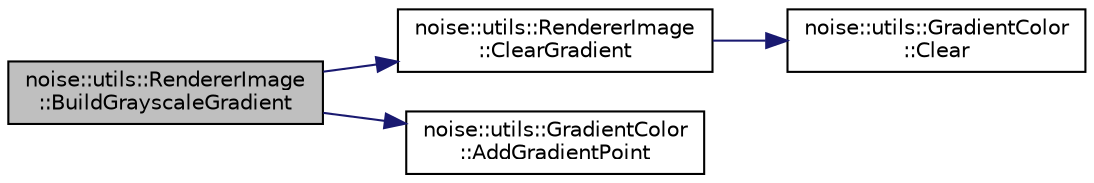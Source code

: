 digraph "noise::utils::RendererImage::BuildGrayscaleGradient"
{
  edge [fontname="Helvetica",fontsize="10",labelfontname="Helvetica",labelfontsize="10"];
  node [fontname="Helvetica",fontsize="10",shape=record];
  rankdir="LR";
  Node1 [label="noise::utils::RendererImage\l::BuildGrayscaleGradient",height=0.2,width=0.4,color="black", fillcolor="grey75", style="filled" fontcolor="black"];
  Node1 -> Node2 [color="midnightblue",fontsize="10",style="solid",fontname="Helvetica"];
  Node2 [label="noise::utils::RendererImage\l::ClearGradient",height=0.2,width=0.4,color="black", fillcolor="white", style="filled",URL="$classnoise_1_1utils_1_1_renderer_image.html#afe260224d641c078b83d1a403478b809"];
  Node2 -> Node3 [color="midnightblue",fontsize="10",style="solid",fontname="Helvetica"];
  Node3 [label="noise::utils::GradientColor\l::Clear",height=0.2,width=0.4,color="black", fillcolor="white", style="filled",URL="$classnoise_1_1utils_1_1_gradient_color.html#ae70b2720fc9a51c051d20f9d2575bc94"];
  Node1 -> Node4 [color="midnightblue",fontsize="10",style="solid",fontname="Helvetica"];
  Node4 [label="noise::utils::GradientColor\l::AddGradientPoint",height=0.2,width=0.4,color="black", fillcolor="white", style="filled",URL="$classnoise_1_1utils_1_1_gradient_color.html#ac715c443ee7e6456657d131ab0cac42a"];
}
